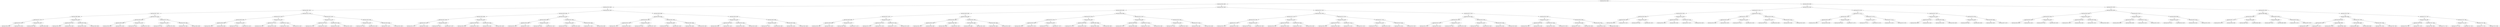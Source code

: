 digraph G{
816730097 [label="Node{data=[5544, 5544]}"]
816730097 -> 3882642
3882642 [label="Node{data=[4464, 4464]}"]
3882642 -> 553355668
553355668 [label="Node{data=[4240, 4240]}"]
553355668 -> 325823831
325823831 [label="Node{data=[3801, 3801]}"]
325823831 -> 1366866188
1366866188 [label="Node{data=[3007, 3007]}"]
1366866188 -> 141476383
141476383 [label="Node{data=[2999, 2999]}"]
141476383 -> 1956994479
1956994479 [label="Node{data=[2977, 2977]}"]
1956994479 -> 988432249
988432249 [label="Node{data=[2975, 2975]}"]
988432249 -> 776874481
776874481 [label="Node{data=[2949, 2949]}"]
988432249 -> 1347315741
1347315741 [label="Node{data=[2976, 2976]}"]
1956994479 -> 240652190
240652190 [label="Node{data=[2997, 2997]}"]
240652190 -> 1726042275
1726042275 [label="Node{data=[2980, 2980]}"]
240652190 -> 968883247
968883247 [label="Node{data=[2998, 2998]}"]
141476383 -> 445805957
445805957 [label="Node{data=[3003, 3003]}"]
445805957 -> 1417194934
1417194934 [label="Node{data=[3001, 3001]}"]
1417194934 -> 946904018
946904018 [label="Node{data=[3000, 3000]}"]
1417194934 -> 2129155703
2129155703 [label="Node{data=[3002, 3002]}"]
445805957 -> 2002729586
2002729586 [label="Node{data=[3005, 3005]}"]
2002729586 -> 1717251122
1717251122 [label="Node{data=[3004, 3004]}"]
2002729586 -> 1523160352
1523160352 [label="Node{data=[3006, 3006]}"]
1366866188 -> 1722694624
1722694624 [label="Node{data=[3793, 3793]}"]
1722694624 -> 1747714541
1747714541 [label="Node{data=[3029, 3029]}"]
1747714541 -> 1462344294
1462344294 [label="Node{data=[3009, 3009]}"]
1462344294 -> 1105163574
1105163574 [label="Node{data=[3008, 3008]}"]
1462344294 -> 1446590422
1446590422 [label="Node{data=[3010, 3010]}"]
1747714541 -> 1586653077
1586653077 [label="Node{data=[3791, 3791]}"]
1586653077 -> 1173568651
1173568651 [label="Node{data=[3419, 3419]}"]
1586653077 -> 2134874054
2134874054 [label="Node{data=[3792, 3792]}"]
1722694624 -> 1621596272
1621596272 [label="Node{data=[3797, 3797]}"]
1621596272 -> 767882558
767882558 [label="Node{data=[3795, 3795]}"]
767882558 -> 1905234793
1905234793 [label="Node{data=[3794, 3794]}"]
767882558 -> 1921887033
1921887033 [label="Node{data=[3796, 3796]}"]
1621596272 -> 783669504
783669504 [label="Node{data=[3799, 3799]}"]
783669504 -> 609400045
609400045 [label="Node{data=[3798, 3798]}"]
783669504 -> 701198293
701198293 [label="Node{data=[3800, 3800]}"]
325823831 -> 906026422
906026422 [label="Node{data=[4143, 4143]}"]
906026422 -> 922582959
922582959 [label="Node{data=[4135, 4135]}"]
922582959 -> 121192513
121192513 [label="Node{data=[3853, 3853]}"]
121192513 -> 1979589300
1979589300 [label="Node{data=[3803, 3803]}"]
1979589300 -> 1159970000
1159970000 [label="Node{data=[3802, 3802]}"]
1979589300 -> 410952668
410952668 [label="Node{data=[3804, 3804]}"]
121192513 -> 1426637786
1426637786 [label="Node{data=[4133, 4133]}"]
1426637786 -> 1374138445
1374138445 [label="Node{data=[4132, 4132]}"]
1426637786 -> 167400349
167400349 [label="Node{data=[4134, 4134]}"]
922582959 -> 1693937981
1693937981 [label="Node{data=[4139, 4139]}"]
1693937981 -> 2003990634
2003990634 [label="Node{data=[4137, 4137]}"]
2003990634 -> 469490449
469490449 [label="Node{data=[4136, 4136]}"]
2003990634 -> 1078330696
1078330696 [label="Node{data=[4138, 4138]}"]
1693937981 -> 535296740
535296740 [label="Node{data=[4141, 4141]}"]
535296740 -> 2066899034
2066899034 [label="Node{data=[4140, 4140]}"]
535296740 -> 1054089086
1054089086 [label="Node{data=[4142, 4142]}"]
906026422 -> 1313350057
1313350057 [label="Node{data=[4232, 4232]}"]
1313350057 -> 1851310686
1851310686 [label="Node{data=[4179, 4179]}"]
1851310686 -> 109072255
109072255 [label="Node{data=[4145, 4145]}"]
109072255 -> 414293822
414293822 [label="Node{data=[4144, 4144]}"]
109072255 -> 402366696
402366696 [label="Node{data=[4146, 4146]}"]
1851310686 -> 1058654843
1058654843 [label="Node{data=[4230, 4230]}"]
1058654843 -> 996573520
996573520 [label="Node{data=[4229, 4229]}"]
1058654843 -> 792375661
792375661 [label="Node{data=[4231, 4231]}"]
1313350057 -> 1703721090
1703721090 [label="Node{data=[4236, 4236]}"]
1703721090 -> 339213402
339213402 [label="Node{data=[4234, 4234]}"]
339213402 -> 466916237
466916237 [label="Node{data=[4233, 4233]}"]
339213402 -> 1629481027
1629481027 [label="Node{data=[4235, 4235]}"]
1703721090 -> 1641485386
1641485386 [label="Node{data=[4238, 4238]}"]
1641485386 -> 1252647174
1252647174 [label="Node{data=[4237, 4237]}"]
1641485386 -> 1977502501
1977502501 [label="Node{data=[4239, 4239]}"]
553355668 -> 1805514797
1805514797 [label="Node{data=[4350, 4350]}"]
1805514797 -> 842126416
842126416 [label="Node{data=[4306, 4306]}"]
842126416 -> 924164801
924164801 [label="Node{data=[4298, 4298]}"]
924164801 -> 815091813
815091813 [label="Node{data=[4244, 4244]}"]
815091813 -> 885885642
885885642 [label="Node{data=[4242, 4242]}"]
885885642 -> 149052247
149052247 [label="Node{data=[4241, 4241]}"]
885885642 -> 318501664
318501664 [label="Node{data=[4243, 4243]}"]
815091813 -> 150445922
150445922 [label="Node{data=[4296, 4296]}"]
150445922 -> 1354030956
1354030956 [label="Node{data=[4245, 4245]}"]
150445922 -> 1251352270
1251352270 [label="Node{data=[4297, 4297]}"]
924164801 -> 121214543
121214543 [label="Node{data=[4302, 4302]}"]
121214543 -> 864097605
864097605 [label="Node{data=[4300, 4300]}"]
864097605 -> 1169748966
1169748966 [label="Node{data=[4299, 4299]}"]
864097605 -> 1067640305
1067640305 [label="Node{data=[4301, 4301]}"]
121214543 -> 1961007012
1961007012 [label="Node{data=[4304, 4304]}"]
1961007012 -> 1332907840
1332907840 [label="Node{data=[4303, 4303]}"]
1961007012 -> 1297576587
1297576587 [label="Node{data=[4305, 4305]}"]
842126416 -> 1702005693
1702005693 [label="Node{data=[4342, 4342]}"]
1702005693 -> 88960768
88960768 [label="Node{data=[4338, 4338]}"]
88960768 -> 1579083878
1579083878 [label="Node{data=[4336, 4336]}"]
1579083878 -> 682297860
682297860 [label="Node{data=[4335, 4335]}"]
1579083878 -> 1500857295
1500857295 [label="Node{data=[4337, 4337]}"]
88960768 -> 925762190
925762190 [label="Node{data=[4340, 4340]}"]
925762190 -> 517640661
517640661 [label="Node{data=[4339, 4339]}"]
925762190 -> 1850819360
1850819360 [label="Node{data=[4341, 4341]}"]
1702005693 -> 491331102
491331102 [label="Node{data=[4346, 4346]}"]
491331102 -> 1521767755
1521767755 [label="Node{data=[4344, 4344]}"]
1521767755 -> 271197169
271197169 [label="Node{data=[4343, 4343]}"]
1521767755 -> 1954949783
1954949783 [label="Node{data=[4345, 4345]}"]
491331102 -> 560620535
560620535 [label="Node{data=[4348, 4348]}"]
560620535 -> 1493984412
1493984412 [label="Node{data=[4347, 4347]}"]
560620535 -> 410575335
410575335 [label="Node{data=[4349, 4349]}"]
1805514797 -> 1567601389
1567601389 [label="Node{data=[4398, 4398]}"]
1567601389 -> 803739500
803739500 [label="Node{data=[4358, 4358]}"]
803739500 -> 360361609
360361609 [label="Node{data=[4354, 4354]}"]
360361609 -> 1246888472
1246888472 [label="Node{data=[4352, 4352]}"]
1246888472 -> 1787439461
1787439461 [label="Node{data=[4351, 4351]}"]
1246888472 -> 87425071
87425071 [label="Node{data=[4353, 4353]}"]
360361609 -> 1173944550
1173944550 [label="Node{data=[4356, 4356]}"]
1173944550 -> 526413955
526413955 [label="Node{data=[4355, 4355]}"]
1173944550 -> 614114059
614114059 [label="Node{data=[4357, 4357]}"]
803739500 -> 295237839
295237839 [label="Node{data=[4362, 4362]}"]
295237839 -> 321199570
321199570 [label="Node{data=[4360, 4360]}"]
321199570 -> 257790813
257790813 [label="Node{data=[4359, 4359]}"]
321199570 -> 2125396806
2125396806 [label="Node{data=[4361, 4361]}"]
295237839 -> 681982684
681982684 [label="Node{data=[4364, 4364]}"]
681982684 -> 324430231
324430231 [label="Node{data=[4363, 4363]}"]
681982684 -> 1894959067
1894959067 [label="Node{data=[4365, 4365]}"]
1567601389 -> 2031052360
2031052360 [label="Node{data=[4456, 4456]}"]
2031052360 -> 1625736047
1625736047 [label="Node{data=[4452, 4452]}"]
1625736047 -> 1088164917
1088164917 [label="Node{data=[4450, 4450]}"]
1088164917 -> 645324778
645324778 [label="Node{data=[4409, 4409]}"]
1088164917 -> 608817226
608817226 [label="Node{data=[4451, 4451]}"]
1625736047 -> 1919058455
1919058455 [label="Node{data=[4454, 4454]}"]
1919058455 -> 1379880402
1379880402 [label="Node{data=[4453, 4453]}"]
1919058455 -> 1118192112
1118192112 [label="Node{data=[4455, 4455]}"]
2031052360 -> 679936622
679936622 [label="Node{data=[4460, 4460]}"]
679936622 -> 1318281043
1318281043 [label="Node{data=[4458, 4458]}"]
1318281043 -> 1718274702
1718274702 [label="Node{data=[4457, 4457]}"]
1318281043 -> 380874354
380874354 [label="Node{data=[4459, 4459]}"]
679936622 -> 112675512
112675512 [label="Node{data=[4462, 4462]}"]
112675512 -> 1384838394
1384838394 [label="Node{data=[4461, 4461]}"]
112675512 -> 1652845215
1652845215 [label="Node{data=[4463, 4463]}"]
3882642 -> 1775208579
1775208579 [label="Node{data=[5189, 5189]}"]
1775208579 -> 1427238280
1427238280 [label="Node{data=[4605, 4605]}"]
1427238280 -> 1354362612
1354362612 [label="Node{data=[4480, 4480]}"]
1354362612 -> 296269550
296269550 [label="Node{data=[4472, 4472]}"]
296269550 -> 70692808
70692808 [label="Node{data=[4468, 4468]}"]
70692808 -> 1586593643
1586593643 [label="Node{data=[4466, 4466]}"]
1586593643 -> 1094771715
1094771715 [label="Node{data=[4465, 4465]}"]
1586593643 -> 353051907
353051907 [label="Node{data=[4467, 4467]}"]
70692808 -> 619876485
619876485 [label="Node{data=[4470, 4470]}"]
619876485 -> 1909315927
1909315927 [label="Node{data=[4469, 4469]}"]
619876485 -> 929778577
929778577 [label="Node{data=[4471, 4471]}"]
296269550 -> 2072265538
2072265538 [label="Node{data=[4476, 4476]}"]
2072265538 -> 1262649871
1262649871 [label="Node{data=[4474, 4474]}"]
1262649871 -> 1415249233
1415249233 [label="Node{data=[4473, 4473]}"]
1262649871 -> 964694920
964694920 [label="Node{data=[4475, 4475]}"]
2072265538 -> 1615321513
1615321513 [label="Node{data=[4478, 4478]}"]
1615321513 -> 1070234964
1070234964 [label="Node{data=[4477, 4477]}"]
1615321513 -> 1014607753
1014607753 [label="Node{data=[4479, 4479]}"]
1354362612 -> 89978845
89978845 [label="Node{data=[4488, 4488]}"]
89978845 -> 1535704142
1535704142 [label="Node{data=[4484, 4484]}"]
1535704142 -> 927210166
927210166 [label="Node{data=[4482, 4482]}"]
927210166 -> 1177615920
1177615920 [label="Node{data=[4481, 4481]}"]
927210166 -> 615516980
615516980 [label="Node{data=[4483, 4483]}"]
1535704142 -> 944171360
944171360 [label="Node{data=[4486, 4486]}"]
944171360 -> 801162612
801162612 [label="Node{data=[4485, 4485]}"]
944171360 -> 1858105282
1858105282 [label="Node{data=[4487, 4487]}"]
89978845 -> 1250762885
1250762885 [label="Node{data=[4492, 4492]}"]
1250762885 -> 1158667613
1158667613 [label="Node{data=[4490, 4490]}"]
1158667613 -> 1817009133
1817009133 [label="Node{data=[4489, 4489]}"]
1158667613 -> 27166681
27166681 [label="Node{data=[4491, 4491]}"]
1250762885 -> 582227559
582227559 [label="Node{data=[4494, 4494]}"]
582227559 -> 426426969
426426969 [label="Node{data=[4493, 4493]}"]
582227559 -> 528375978
528375978 [label="Node{data=[4526, 4526]}"]
1427238280 -> 1789631699
1789631699 [label="Node{data=[5086, 5086]}"]
1789631699 -> 1747888335
1747888335 [label="Node{data=[5078, 5078]}"]
1747888335 -> 656005017
656005017 [label="Node{data=[5074, 5074]}"]
656005017 -> 1259247840
1259247840 [label="Node{data=[4679, 4679]}"]
1259247840 -> 2113263702
2113263702 [label="Node{data=[4655, 4655]}"]
1259247840 -> 1619034103
1619034103 [label="Node{data=[5073, 5073]}"]
656005017 -> 164419937
164419937 [label="Node{data=[5076, 5076]}"]
164419937 -> 909805856
909805856 [label="Node{data=[5075, 5075]}"]
164419937 -> 1700712665
1700712665 [label="Node{data=[5077, 5077]}"]
1747888335 -> 113402946
113402946 [label="Node{data=[5082, 5082]}"]
113402946 -> 1772790314
1772790314 [label="Node{data=[5080, 5080]}"]
1772790314 -> 188433846
188433846 [label="Node{data=[5079, 5079]}"]
1772790314 -> 410027024
410027024 [label="Node{data=[5081, 5081]}"]
113402946 -> 218432296
218432296 [label="Node{data=[5084, 5084]}"]
218432296 -> 822233936
822233936 [label="Node{data=[5083, 5083]}"]
218432296 -> 1623572019
1623572019 [label="Node{data=[5085, 5085]}"]
1789631699 -> 2089412159
2089412159 [label="Node{data=[5181, 5181]}"]
2089412159 -> 1504753349
1504753349 [label="Node{data=[5090, 5090]}"]
1504753349 -> 2051747432
2051747432 [label="Node{data=[5088, 5088]}"]
2051747432 -> 926032692
926032692 [label="Node{data=[5087, 5087]}"]
2051747432 -> 79270899
79270899 [label="Node{data=[5089, 5089]}"]
1504753349 -> 1482890047
1482890047 [label="Node{data=[5179, 5179]}"]
1482890047 -> 2079868469
2079868469 [label="Node{data=[5152, 5152]}"]
1482890047 -> 1576399357
1576399357 [label="Node{data=[5180, 5180]}"]
2089412159 -> 362530747
362530747 [label="Node{data=[5185, 5185]}"]
362530747 -> 1432456404
1432456404 [label="Node{data=[5183, 5183]}"]
1432456404 -> 1821487523
1821487523 [label="Node{data=[5182, 5182]}"]
1432456404 -> 513396693
513396693 [label="Node{data=[5184, 5184]}"]
362530747 -> 1433691554
1433691554 [label="Node{data=[5187, 5187]}"]
1433691554 -> 212489460
212489460 [label="Node{data=[5186, 5186]}"]
1433691554 -> 1842864235
1842864235 [label="Node{data=[5188, 5188]}"]
1775208579 -> 1029729635
1029729635 [label="Node{data=[5221, 5221]}"]
1029729635 -> 1263486488
1263486488 [label="Node{data=[5205, 5205]}"]
1263486488 -> 354203249
354203249 [label="Node{data=[5197, 5197]}"]
354203249 -> 1192941569
1192941569 [label="Node{data=[5193, 5193]}"]
1192941569 -> 2033172212
2033172212 [label="Node{data=[5191, 5191]}"]
2033172212 -> 1214339151
1214339151 [label="Node{data=[5190, 5190]}"]
2033172212 -> 943640588
943640588 [label="Node{data=[5192, 5192]}"]
1192941569 -> 703978970
703978970 [label="Node{data=[5195, 5195]}"]
703978970 -> 766057998
766057998 [label="Node{data=[5194, 5194]}"]
703978970 -> 1875413204
1875413204 [label="Node{data=[5196, 5196]}"]
354203249 -> 565742481
565742481 [label="Node{data=[5201, 5201]}"]
565742481 -> 639928689
639928689 [label="Node{data=[5199, 5199]}"]
639928689 -> 1134082773
1134082773 [label="Node{data=[5198, 5198]}"]
639928689 -> 1748829274
1748829274 [label="Node{data=[5200, 5200]}"]
565742481 -> 230489807
230489807 [label="Node{data=[5203, 5203]}"]
230489807 -> 265388296
265388296 [label="Node{data=[5202, 5202]}"]
230489807 -> 161074229
161074229 [label="Node{data=[5204, 5204]}"]
1263486488 -> 159782536
159782536 [label="Node{data=[5213, 5213]}"]
159782536 -> 1671875569
1671875569 [label="Node{data=[5209, 5209]}"]
1671875569 -> 1618792268
1618792268 [label="Node{data=[5207, 5207]}"]
1618792268 -> 667111186
667111186 [label="Node{data=[5206, 5206]}"]
1618792268 -> 508051252
508051252 [label="Node{data=[5208, 5208]}"]
1671875569 -> 1264879183
1264879183 [label="Node{data=[5211, 5211]}"]
1264879183 -> 1298413248
1298413248 [label="Node{data=[5210, 5210]}"]
1264879183 -> 1885490081
1885490081 [label="Node{data=[5212, 5212]}"]
159782536 -> 797731590
797731590 [label="Node{data=[5217, 5217]}"]
797731590 -> 1077265990
1077265990 [label="Node{data=[5215, 5215]}"]
1077265990 -> 738933430
738933430 [label="Node{data=[5214, 5214]}"]
1077265990 -> 1314276309
1314276309 [label="Node{data=[5216, 5216]}"]
797731590 -> 47105346
47105346 [label="Node{data=[5219, 5219]}"]
47105346 -> 1822897323
1822897323 [label="Node{data=[5218, 5218]}"]
47105346 -> 420244739
420244739 [label="Node{data=[5220, 5220]}"]
1029729635 -> 1706609948
1706609948 [label="Node{data=[5237, 5237]}"]
1706609948 -> 287891516
287891516 [label="Node{data=[5229, 5229]}"]
287891516 -> 1149213918
1149213918 [label="Node{data=[5225, 5225]}"]
1149213918 -> 1046582567
1046582567 [label="Node{data=[5223, 5223]}"]
1046582567 -> 496140250
496140250 [label="Node{data=[5222, 5222]}"]
1046582567 -> 1265452372
1265452372 [label="Node{data=[5224, 5224]}"]
1149213918 -> 1942796683
1942796683 [label="Node{data=[5227, 5227]}"]
1942796683 -> 1102500472
1102500472 [label="Node{data=[5226, 5226]}"]
1942796683 -> 1339296059
1339296059 [label="Node{data=[5228, 5228]}"]
287891516 -> 1857204848
1857204848 [label="Node{data=[5233, 5233]}"]
1857204848 -> 2024033996
2024033996 [label="Node{data=[5231, 5231]}"]
2024033996 -> 267806386
267806386 [label="Node{data=[5230, 5230]}"]
2024033996 -> 1610890150
1610890150 [label="Node{data=[5232, 5232]}"]
1857204848 -> 459158756
459158756 [label="Node{data=[5235, 5235]}"]
459158756 -> 1096211309
1096211309 [label="Node{data=[5234, 5234]}"]
459158756 -> 2108286467
2108286467 [label="Node{data=[5236, 5236]}"]
1706609948 -> 1018247963
1018247963 [label="Node{data=[5453, 5453]}"]
1018247963 -> 1445118333
1445118333 [label="Node{data=[5241, 5241]}"]
1445118333 -> 559474023
559474023 [label="Node{data=[5239, 5239]}"]
559474023 -> 334726833
334726833 [label="Node{data=[5238, 5238]}"]
559474023 -> 649006647
649006647 [label="Node{data=[5240, 5240]}"]
1445118333 -> 1715866294
1715866294 [label="Node{data=[5243, 5243]}"]
1715866294 -> 13875396
13875396 [label="Node{data=[5242, 5242]}"]
1715866294 -> 261779553
261779553 [label="Node{data=[5376, 5376]}"]
1018247963 -> 1360660755
1360660755 [label="Node{data=[5540, 5540]}"]
1360660755 -> 132102716
132102716 [label="Node{data=[5538, 5538]}"]
132102716 -> 441923483
441923483 [label="Node{data=[5537, 5537]}"]
132102716 -> 1175602632
1175602632 [label="Node{data=[5539, 5539]}"]
1360660755 -> 1195482760
1195482760 [label="Node{data=[5542, 5542]}"]
1195482760 -> 1035325958
1035325958 [label="Node{data=[5541, 5541]}"]
1195482760 -> 511562180
511562180 [label="Node{data=[5543, 5543]}"]
816730097 -> 1242950598
1242950598 [label="Node{data=[6238, 6238]}"]
1242950598 -> 23824850
23824850 [label="Node{data=[6163, 6163]}"]
23824850 -> 316497435
316497435 [label="Node{data=[6147, 6147]}"]
316497435 -> 1658740341
1658740341 [label="Node{data=[5552, 5552]}"]
1658740341 -> 124834355
124834355 [label="Node{data=[5548, 5548]}"]
124834355 -> 1518923286
1518923286 [label="Node{data=[5546, 5546]}"]
1518923286 -> 576544474
576544474 [label="Node{data=[5545, 5545]}"]
1518923286 -> 845185298
845185298 [label="Node{data=[5547, 5547]}"]
124834355 -> 855649319
855649319 [label="Node{data=[5550, 5550]}"]
855649319 -> 778411023
778411023 [label="Node{data=[5549, 5549]}"]
855649319 -> 1711717527
1711717527 [label="Node{data=[5551, 5551]}"]
1658740341 -> 1348000084
1348000084 [label="Node{data=[5970, 5970]}"]
1348000084 -> 1653323372
1653323372 [label="Node{data=[5618, 5618]}"]
1653323372 -> 1611455446
1611455446 [label="Node{data=[5553, 5553]}"]
1653323372 -> 859648324
859648324 [label="Node{data=[5625, 5625]}"]
1348000084 -> 632933390
632933390 [label="Node{data=[6145, 6145]}"]
632933390 -> 448673283
448673283 [label="Node{data=[6137, 6137]}"]
632933390 -> 476749033
476749033 [label="Node{data=[6146, 6146]}"]
316497435 -> 1183263025
1183263025 [label="Node{data=[6155, 6155]}"]
1183263025 -> 758469715
758469715 [label="Node{data=[6151, 6151]}"]
758469715 -> 1179673048
1179673048 [label="Node{data=[6149, 6149]}"]
1179673048 -> 236265519
236265519 [label="Node{data=[6148, 6148]}"]
1179673048 -> 1898204797
1898204797 [label="Node{data=[6150, 6150]}"]
758469715 -> 1991510982
1991510982 [label="Node{data=[6153, 6153]}"]
1991510982 -> 867166825
867166825 [label="Node{data=[6152, 6152]}"]
1991510982 -> 337424491
337424491 [label="Node{data=[6154, 6154]}"]
1183263025 -> 1201161011
1201161011 [label="Node{data=[6159, 6159]}"]
1201161011 -> 287607357
287607357 [label="Node{data=[6157, 6157]}"]
287607357 -> 1561642706
1561642706 [label="Node{data=[6156, 6156]}"]
287607357 -> 746240755
746240755 [label="Node{data=[6158, 6158]}"]
1201161011 -> 704574868
704574868 [label="Node{data=[6161, 6161]}"]
704574868 -> 473888756
473888756 [label="Node{data=[6160, 6160]}"]
704574868 -> 1743225079
1743225079 [label="Node{data=[6162, 6162]}"]
23824850 -> 506663898
506663898 [label="Node{data=[6179, 6179]}"]
506663898 -> 1077872605
1077872605 [label="Node{data=[6171, 6171]}"]
1077872605 -> 727042425
727042425 [label="Node{data=[6167, 6167]}"]
727042425 -> 1886262492
1886262492 [label="Node{data=[6165, 6165]}"]
1886262492 -> 1992647880
1992647880 [label="Node{data=[6164, 6164]}"]
1886262492 -> 1325175842
1325175842 [label="Node{data=[6166, 6166]}"]
727042425 -> 1265078917
1265078917 [label="Node{data=[6169, 6169]}"]
1265078917 -> 1261414337
1261414337 [label="Node{data=[6168, 6168]}"]
1265078917 -> 370243912
370243912 [label="Node{data=[6170, 6170]}"]
1077872605 -> 1013359148
1013359148 [label="Node{data=[6175, 6175]}"]
1013359148 -> 1273162911
1273162911 [label="Node{data=[6173, 6173]}"]
1273162911 -> 2101697421
2101697421 [label="Node{data=[6172, 6172]}"]
1273162911 -> 1610851924
1610851924 [label="Node{data=[6174, 6174]}"]
1013359148 -> 1769807802
1769807802 [label="Node{data=[6177, 6177]}"]
1769807802 -> 900169758
900169758 [label="Node{data=[6176, 6176]}"]
1769807802 -> 1659448340
1659448340 [label="Node{data=[6178, 6178]}"]
506663898 -> 530908955
530908955 [label="Node{data=[6187, 6187]}"]
530908955 -> 514087834
514087834 [label="Node{data=[6183, 6183]}"]
514087834 -> 386567968
386567968 [label="Node{data=[6181, 6181]}"]
386567968 -> 1009289305
1009289305 [label="Node{data=[6180, 6180]}"]
386567968 -> 184737048
184737048 [label="Node{data=[6182, 6182]}"]
514087834 -> 927346537
927346537 [label="Node{data=[6185, 6185]}"]
927346537 -> 1953944878
1953944878 [label="Node{data=[6184, 6184]}"]
927346537 -> 216330681
216330681 [label="Node{data=[6186, 6186]}"]
530908955 -> 286463776
286463776 [label="Node{data=[6216, 6216]}"]
286463776 -> 388521740
388521740 [label="Node{data=[6189, 6189]}"]
388521740 -> 1429550946
1429550946 [label="Node{data=[6188, 6188]}"]
388521740 -> 2130144580
2130144580 [label="Node{data=[6204, 6204]}"]
286463776 -> 2002046893
2002046893 [label="Node{data=[6236, 6236]}"]
2002046893 -> 575749748
575749748 [label="Node{data=[6235, 6235]}"]
2002046893 -> 1579389819
1579389819 [label="Node{data=[6237, 6237]}"]
1242950598 -> 469457078
469457078 [label="Node{data=[6375, 6375]}"]
469457078 -> 1250149827
1250149827 [label="Node{data=[6305, 6305]}"]
1250149827 -> 1636491385
1636491385 [label="Node{data=[6246, 6246]}"]
1636491385 -> 602939256
602939256 [label="Node{data=[6242, 6242]}"]
602939256 -> 1653595480
1653595480 [label="Node{data=[6240, 6240]}"]
1653595480 -> 922136855
922136855 [label="Node{data=[6239, 6239]}"]
1653595480 -> 4789912
4789912 [label="Node{data=[6241, 6241]}"]
602939256 -> 593609270
593609270 [label="Node{data=[6244, 6244]}"]
593609270 -> 1066974751
1066974751 [label="Node{data=[6243, 6243]}"]
593609270 -> 1013309170
1013309170 [label="Node{data=[6245, 6245]}"]
1636491385 -> 1959850544
1959850544 [label="Node{data=[6250, 6250]}"]
1959850544 -> 1502478062
1502478062 [label="Node{data=[6248, 6248]}"]
1502478062 -> 597678982
597678982 [label="Node{data=[6247, 6247]}"]
1502478062 -> 824116041
824116041 [label="Node{data=[6249, 6249]}"]
1959850544 -> 1118647848
1118647848 [label="Node{data=[6294, 6294]}"]
1118647848 -> 1960958493
1960958493 [label="Node{data=[6251, 6251]}"]
1118647848 -> 696216812
696216812 [label="Node{data=[6304, 6304]}"]
1250149827 -> 1622353857
1622353857 [label="Node{data=[6313, 6313]}"]
1622353857 -> 1258574217
1258574217 [label="Node{data=[6309, 6309]}"]
1258574217 -> 835673030
835673030 [label="Node{data=[6307, 6307]}"]
835673030 -> 1661294879
1661294879 [label="Node{data=[6306, 6306]}"]
835673030 -> 452065169
452065169 [label="Node{data=[6308, 6308]}"]
1258574217 -> 1930454367
1930454367 [label="Node{data=[6311, 6311]}"]
1930454367 -> 952766864
952766864 [label="Node{data=[6310, 6310]}"]
1930454367 -> 1900964407
1900964407 [label="Node{data=[6312, 6312]}"]
1622353857 -> 1687570160
1687570160 [label="Node{data=[6339, 6339]}"]
1687570160 -> 341634464
341634464 [label="Node{data=[6315, 6315]}"]
341634464 -> 2096244778
2096244778 [label="Node{data=[6314, 6314]}"]
341634464 -> 2121263697
2121263697 [label="Node{data=[6316, 6316]}"]
1687570160 -> 672699050
672699050 [label="Node{data=[6373, 6373]}"]
672699050 -> 1532644324
1532644324 [label="Node{data=[6343, 6343]}"]
672699050 -> 906267613
906267613 [label="Node{data=[6374, 6374]}"]
469457078 -> 934855214
934855214 [label="Node{data=[6874, 6874]}"]
934855214 -> 1540983729
1540983729 [label="Node{data=[6866, 6866]}"]
1540983729 -> 1381367365
1381367365 [label="Node{data=[6449, 6449]}"]
1381367365 -> 1084083633
1084083633 [label="Node{data=[6377, 6377]}"]
1084083633 -> 835046974
835046974 [label="Node{data=[6376, 6376]}"]
1084083633 -> 643190708
643190708 [label="Node{data=[6448, 6448]}"]
1381367365 -> 1527528173
1527528173 [label="Node{data=[6864, 6864]}"]
1527528173 -> 1976734840
1976734840 [label="Node{data=[6862, 6862]}"]
1527528173 -> 1786314946
1786314946 [label="Node{data=[6865, 6865]}"]
1540983729 -> 2126961110
2126961110 [label="Node{data=[6870, 6870]}"]
2126961110 -> 1151819697
1151819697 [label="Node{data=[6868, 6868]}"]
1151819697 -> 632775177
632775177 [label="Node{data=[6867, 6867]}"]
1151819697 -> 132782445
132782445 [label="Node{data=[6869, 6869]}"]
2126961110 -> 1336567855
1336567855 [label="Node{data=[6872, 6872]}"]
1336567855 -> 823065788
823065788 [label="Node{data=[6871, 6871]}"]
1336567855 -> 800552894
800552894 [label="Node{data=[6873, 6873]}"]
934855214 -> 2017534548
2017534548 [label="Node{data=[7094, 7094]}"]
2017534548 -> 1681311331
1681311331 [label="Node{data=[6882, 6882]}"]
1681311331 -> 580599109
580599109 [label="Node{data=[6878, 6878]}"]
580599109 -> 906343471
906343471 [label="Node{data=[6876, 6876]}"]
906343471 -> 1202156345
1202156345 [label="Node{data=[6875, 6875]}"]
906343471 -> 359702640
359702640 [label="Node{data=[6877, 6877]}"]
580599109 -> 1861932686
1861932686 [label="Node{data=[6880, 6880]}"]
1861932686 -> 1975890866
1975890866 [label="Node{data=[6879, 6879]}"]
1861932686 -> 159852680
159852680 [label="Node{data=[6881, 6881]}"]
1681311331 -> 434399976
434399976 [label="Node{data=[7003, 7003]}"]
434399976 -> 554865148
554865148 [label="Node{data=[6884, 6884]}"]
554865148 -> 2039672399
2039672399 [label="Node{data=[6883, 6883]}"]
554865148 -> 1239505565
1239505565 [label="Node{data=[6885, 6885]}"]
434399976 -> 1944636003
1944636003 [label="Node{data=[7092, 7092]}"]
1944636003 -> 1187002515
1187002515 [label="Node{data=[7091, 7091]}"]
1944636003 -> 676218514
676218514 [label="Node{data=[7093, 7093]}"]
2017534548 -> 1798882484
1798882484 [label="Node{data=[7102, 7102]}"]
1798882484 -> 1580638306
1580638306 [label="Node{data=[7098, 7098]}"]
1580638306 -> 427106199
427106199 [label="Node{data=[7096, 7096]}"]
427106199 -> 1129685245
1129685245 [label="Node{data=[7095, 7095]}"]
427106199 -> 1860550983
1860550983 [label="Node{data=[7097, 7097]}"]
1580638306 -> 96160073
96160073 [label="Node{data=[7100, 7100]}"]
96160073 -> 872638414
872638414 [label="Node{data=[7099, 7099]}"]
96160073 -> 1514109947
1514109947 [label="Node{data=[7101, 7101]}"]
1798882484 -> 445670914
445670914 [label="Node{data=[7106, 7106]}"]
445670914 -> 1170117912
1170117912 [label="Node{data=[7104, 7104]}"]
1170117912 -> 1789699958
1789699958 [label="Node{data=[7103, 7103]}"]
1170117912 -> 1273887099
1273887099 [label="Node{data=[7105, 7105]}"]
445670914 -> 1389635186
1389635186 [label="Node{data=[7108, 7108]}"]
1389635186 -> 1676902245
1676902245 [label="Node{data=[7107, 7107]}"]
1389635186 -> 1827398522
1827398522 [label="Node{data=[7109, 7109]}"]
}